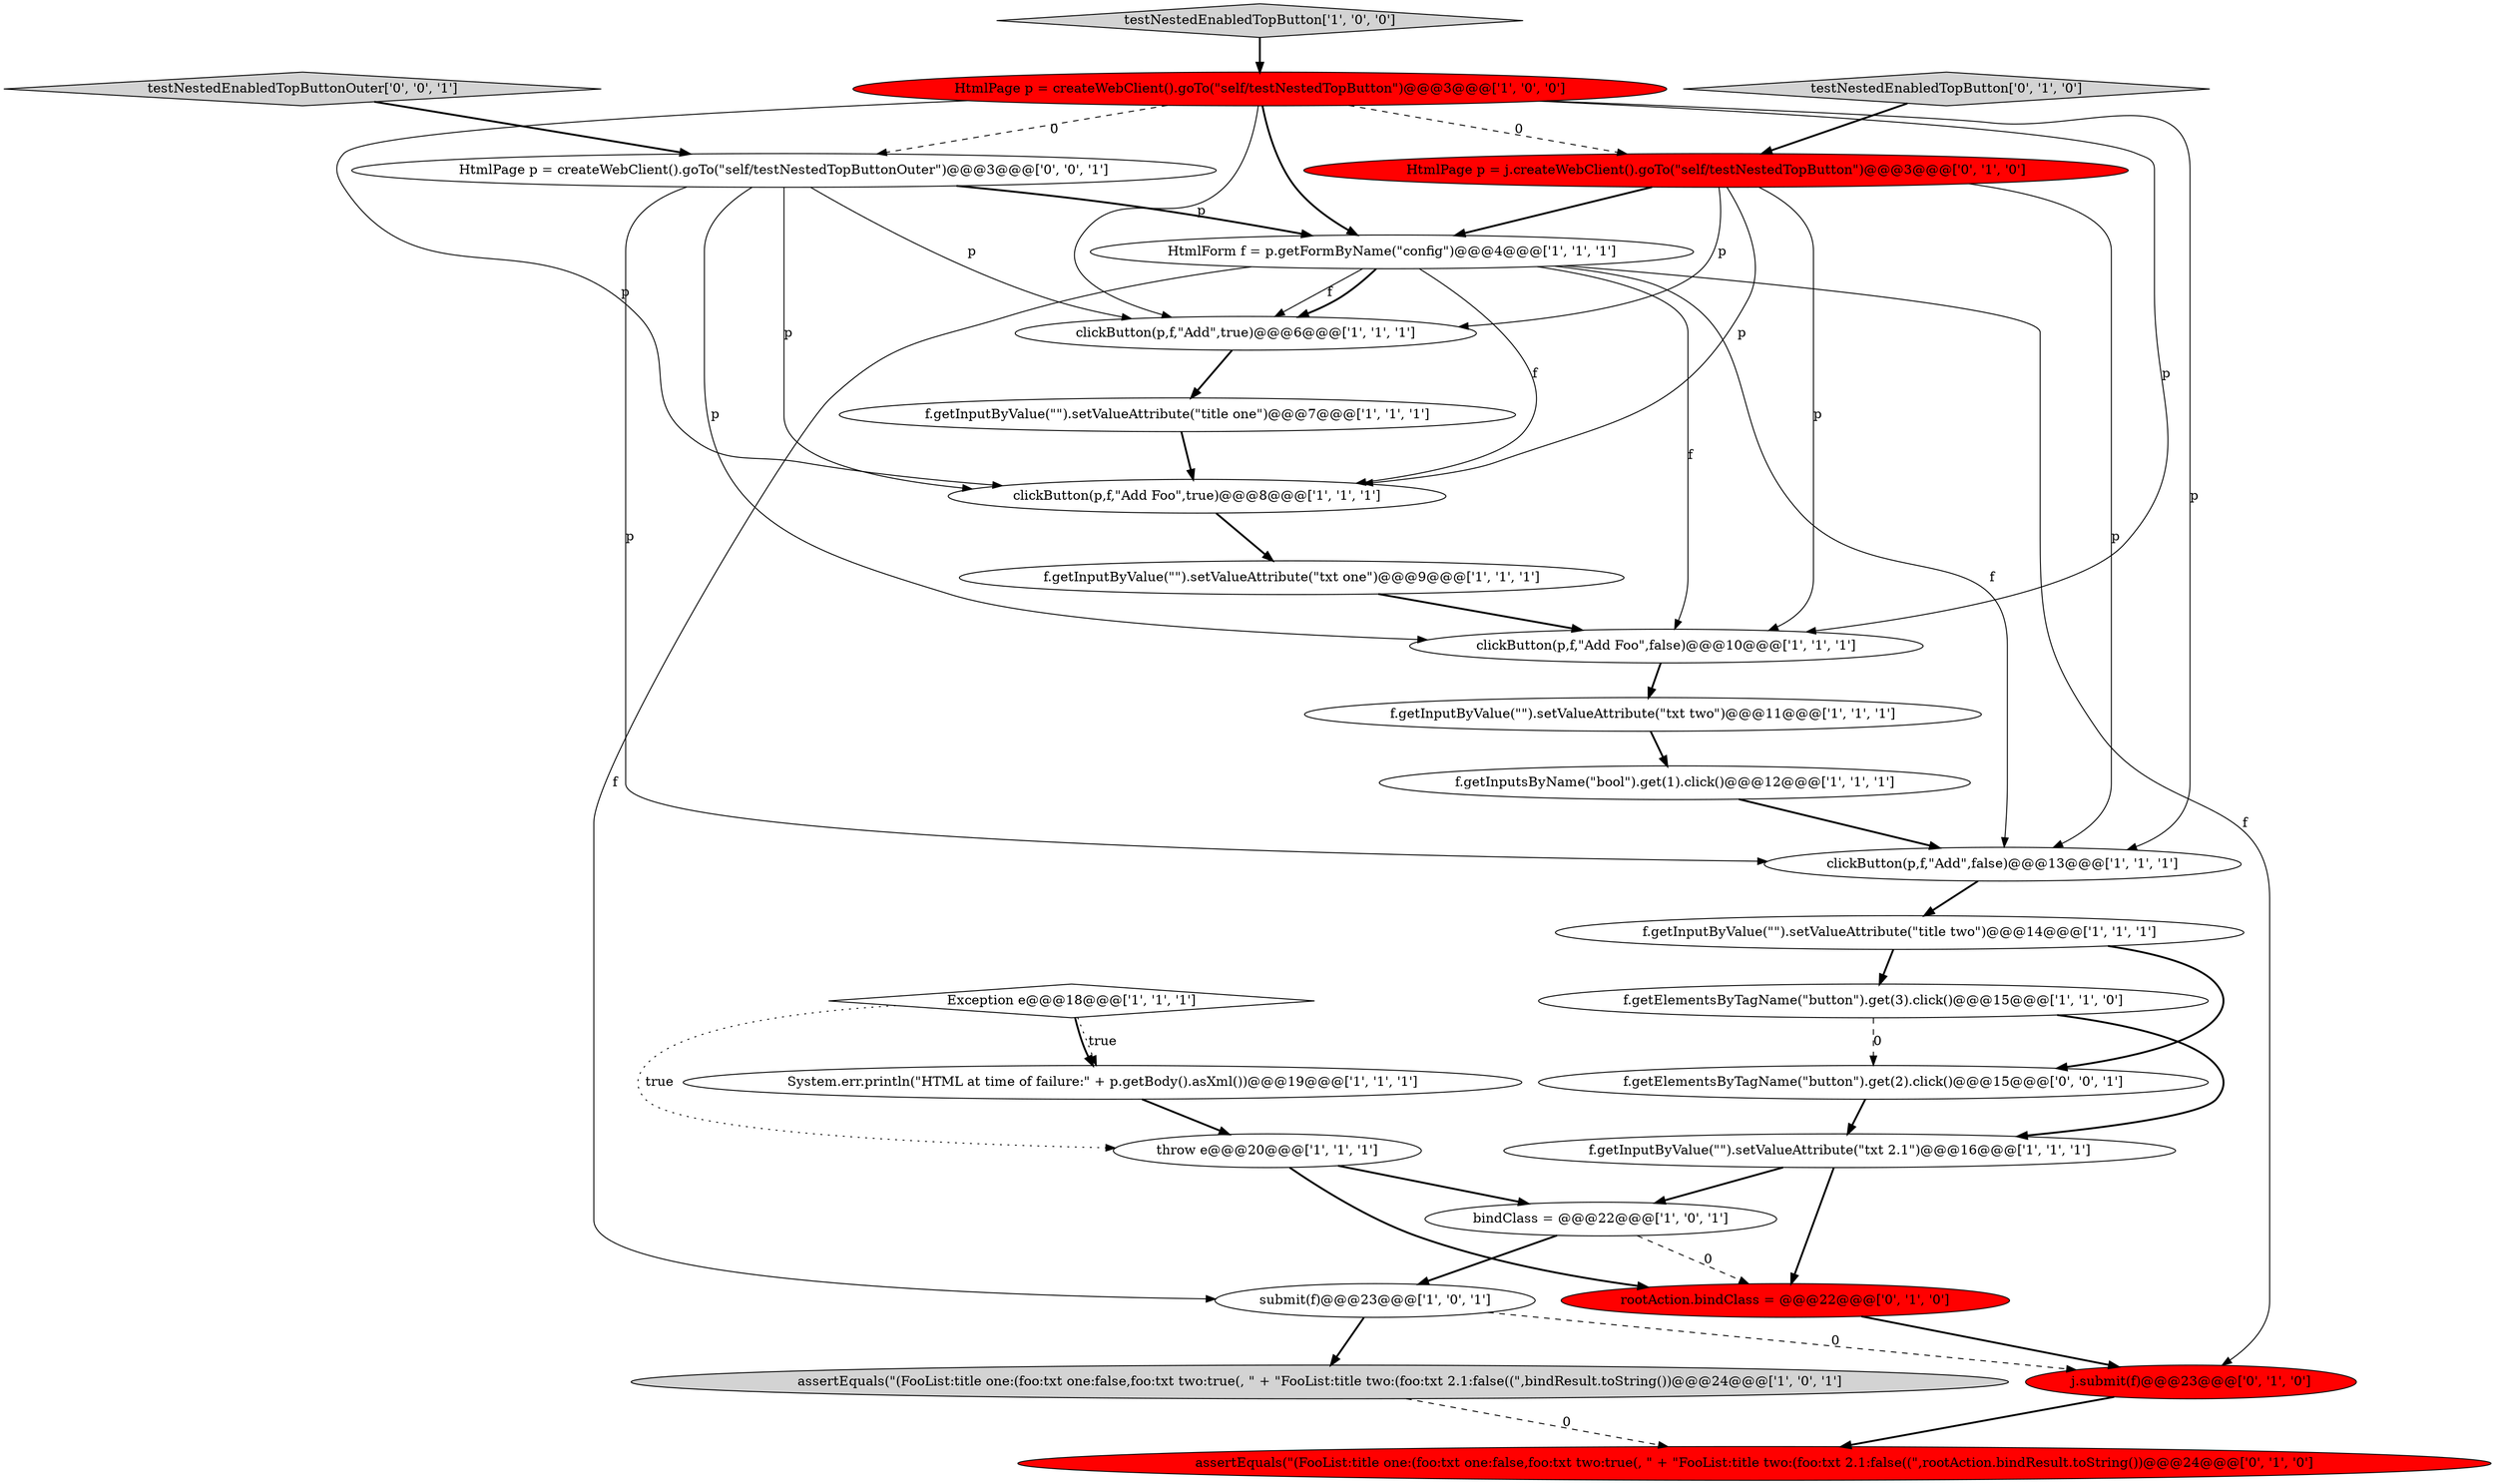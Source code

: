 digraph {
18 [style = filled, label = "Exception e@@@18@@@['1', '1', '1']", fillcolor = white, shape = diamond image = "AAA0AAABBB1BBB"];
23 [style = filled, label = "assertEquals(\"(FooList:title one:(foo:txt one:false,foo:txt two:true(, \" + \"FooList:title two:(foo:txt 2.1:false((\",rootAction.bindResult.toString())@@@24@@@['0', '1', '0']", fillcolor = red, shape = ellipse image = "AAA1AAABBB2BBB"];
27 [style = filled, label = "f.getElementsByTagName(\"button\").get(2).click()@@@15@@@['0', '0', '1']", fillcolor = white, shape = ellipse image = "AAA0AAABBB3BBB"];
7 [style = filled, label = "HtmlForm f = p.getFormByName(\"config\")@@@4@@@['1', '1', '1']", fillcolor = white, shape = ellipse image = "AAA0AAABBB1BBB"];
6 [style = filled, label = "f.getElementsByTagName(\"button\").get(3).click()@@@15@@@['1', '1', '0']", fillcolor = white, shape = ellipse image = "AAA0AAABBB1BBB"];
4 [style = filled, label = "clickButton(p,f,\"Add Foo\",false)@@@10@@@['1', '1', '1']", fillcolor = white, shape = ellipse image = "AAA0AAABBB1BBB"];
16 [style = filled, label = "System.err.println(\"HTML at time of failure:\" + p.getBody().asXml())@@@19@@@['1', '1', '1']", fillcolor = white, shape = ellipse image = "AAA0AAABBB1BBB"];
9 [style = filled, label = "clickButton(p,f,\"Add\",false)@@@13@@@['1', '1', '1']", fillcolor = white, shape = ellipse image = "AAA0AAABBB1BBB"];
8 [style = filled, label = "clickButton(p,f,\"Add Foo\",true)@@@8@@@['1', '1', '1']", fillcolor = white, shape = ellipse image = "AAA0AAABBB1BBB"];
10 [style = filled, label = "throw e@@@20@@@['1', '1', '1']", fillcolor = white, shape = ellipse image = "AAA0AAABBB1BBB"];
20 [style = filled, label = "HtmlPage p = j.createWebClient().goTo(\"self/testNestedTopButton\")@@@3@@@['0', '1', '0']", fillcolor = red, shape = ellipse image = "AAA1AAABBB2BBB"];
13 [style = filled, label = "submit(f)@@@23@@@['1', '0', '1']", fillcolor = white, shape = ellipse image = "AAA0AAABBB1BBB"];
19 [style = filled, label = "assertEquals(\"(FooList:title one:(foo:txt one:false,foo:txt two:true(, \" + \"FooList:title two:(foo:txt 2.1:false((\",bindResult.toString())@@@24@@@['1', '0', '1']", fillcolor = lightgray, shape = ellipse image = "AAA0AAABBB1BBB"];
12 [style = filled, label = "clickButton(p,f,\"Add\",true)@@@6@@@['1', '1', '1']", fillcolor = white, shape = ellipse image = "AAA0AAABBB1BBB"];
17 [style = filled, label = "f.getInputsByName(\"bool\").get(1).click()@@@12@@@['1', '1', '1']", fillcolor = white, shape = ellipse image = "AAA0AAABBB1BBB"];
11 [style = filled, label = "testNestedEnabledTopButton['1', '0', '0']", fillcolor = lightgray, shape = diamond image = "AAA0AAABBB1BBB"];
2 [style = filled, label = "f.getInputByValue(\"\").setValueAttribute(\"txt 2.1\")@@@16@@@['1', '1', '1']", fillcolor = white, shape = ellipse image = "AAA0AAABBB1BBB"];
22 [style = filled, label = "j.submit(f)@@@23@@@['0', '1', '0']", fillcolor = red, shape = ellipse image = "AAA1AAABBB2BBB"];
25 [style = filled, label = "testNestedEnabledTopButtonOuter['0', '0', '1']", fillcolor = lightgray, shape = diamond image = "AAA0AAABBB3BBB"];
0 [style = filled, label = "f.getInputByValue(\"\").setValueAttribute(\"title one\")@@@7@@@['1', '1', '1']", fillcolor = white, shape = ellipse image = "AAA0AAABBB1BBB"];
5 [style = filled, label = "bindClass = @@@22@@@['1', '0', '1']", fillcolor = white, shape = ellipse image = "AAA0AAABBB1BBB"];
14 [style = filled, label = "f.getInputByValue(\"\").setValueAttribute(\"txt two\")@@@11@@@['1', '1', '1']", fillcolor = white, shape = ellipse image = "AAA0AAABBB1BBB"];
21 [style = filled, label = "testNestedEnabledTopButton['0', '1', '0']", fillcolor = lightgray, shape = diamond image = "AAA0AAABBB2BBB"];
3 [style = filled, label = "HtmlPage p = createWebClient().goTo(\"self/testNestedTopButton\")@@@3@@@['1', '0', '0']", fillcolor = red, shape = ellipse image = "AAA1AAABBB1BBB"];
15 [style = filled, label = "f.getInputByValue(\"\").setValueAttribute(\"title two\")@@@14@@@['1', '1', '1']", fillcolor = white, shape = ellipse image = "AAA0AAABBB1BBB"];
24 [style = filled, label = "rootAction.bindClass = @@@22@@@['0', '1', '0']", fillcolor = red, shape = ellipse image = "AAA1AAABBB2BBB"];
1 [style = filled, label = "f.getInputByValue(\"\").setValueAttribute(\"txt one\")@@@9@@@['1', '1', '1']", fillcolor = white, shape = ellipse image = "AAA0AAABBB1BBB"];
26 [style = filled, label = "HtmlPage p = createWebClient().goTo(\"self/testNestedTopButtonOuter\")@@@3@@@['0', '0', '1']", fillcolor = white, shape = ellipse image = "AAA0AAABBB3BBB"];
26->12 [style = solid, label="p"];
7->12 [style = solid, label="f"];
3->4 [style = solid, label="p"];
3->8 [style = solid, label="p"];
1->4 [style = bold, label=""];
4->14 [style = bold, label=""];
26->7 [style = bold, label=""];
26->9 [style = solid, label="p"];
3->26 [style = dashed, label="0"];
18->16 [style = dotted, label="true"];
7->12 [style = bold, label=""];
16->10 [style = bold, label=""];
3->12 [style = solid, label="p"];
26->4 [style = solid, label="p"];
10->24 [style = bold, label=""];
17->9 [style = bold, label=""];
5->24 [style = dashed, label="0"];
20->8 [style = solid, label="p"];
14->17 [style = bold, label=""];
15->6 [style = bold, label=""];
20->12 [style = solid, label="p"];
20->9 [style = solid, label="p"];
24->22 [style = bold, label=""];
12->0 [style = bold, label=""];
22->23 [style = bold, label=""];
7->22 [style = solid, label="f"];
6->2 [style = bold, label=""];
18->10 [style = dotted, label="true"];
8->1 [style = bold, label=""];
7->9 [style = solid, label="f"];
7->13 [style = solid, label="f"];
13->19 [style = bold, label=""];
26->8 [style = solid, label="p"];
21->20 [style = bold, label=""];
10->5 [style = bold, label=""];
19->23 [style = dashed, label="0"];
3->7 [style = bold, label=""];
11->3 [style = bold, label=""];
6->27 [style = dashed, label="0"];
9->15 [style = bold, label=""];
5->13 [style = bold, label=""];
3->20 [style = dashed, label="0"];
25->26 [style = bold, label=""];
3->9 [style = solid, label="p"];
0->8 [style = bold, label=""];
7->8 [style = solid, label="f"];
2->24 [style = bold, label=""];
20->7 [style = bold, label=""];
15->27 [style = bold, label=""];
13->22 [style = dashed, label="0"];
27->2 [style = bold, label=""];
7->4 [style = solid, label="f"];
2->5 [style = bold, label=""];
20->4 [style = solid, label="p"];
18->16 [style = bold, label=""];
}
